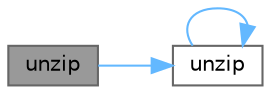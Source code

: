 digraph "unzip"
{
 // LATEX_PDF_SIZE
  bgcolor="transparent";
  edge [fontname=Helvetica,fontsize=10,labelfontname=Helvetica,labelfontsize=10];
  node [fontname=Helvetica,fontsize=10,shape=box,height=0.2,width=0.4];
  rankdir="LR";
  Node1 [id="Node000001",label="unzip",height=0.2,width=0.4,color="gray40", fillcolor="grey60", style="filled", fontcolor="black",tooltip=" "];
  Node1 -> Node2 [id="edge1_Node000001_Node000002",color="steelblue1",style="solid",tooltip=" "];
  Node2 [id="Node000002",label="unzip",height=0.2,width=0.4,color="grey40", fillcolor="white", style="filled",URL="$namespaceFoam.html#ac216d89cc4f1fbabff8cf3c81f20808d",tooltip=" "];
  Node2 -> Node2 [id="edge2_Node000002_Node000002",color="steelblue1",style="solid",tooltip=" "];
}
